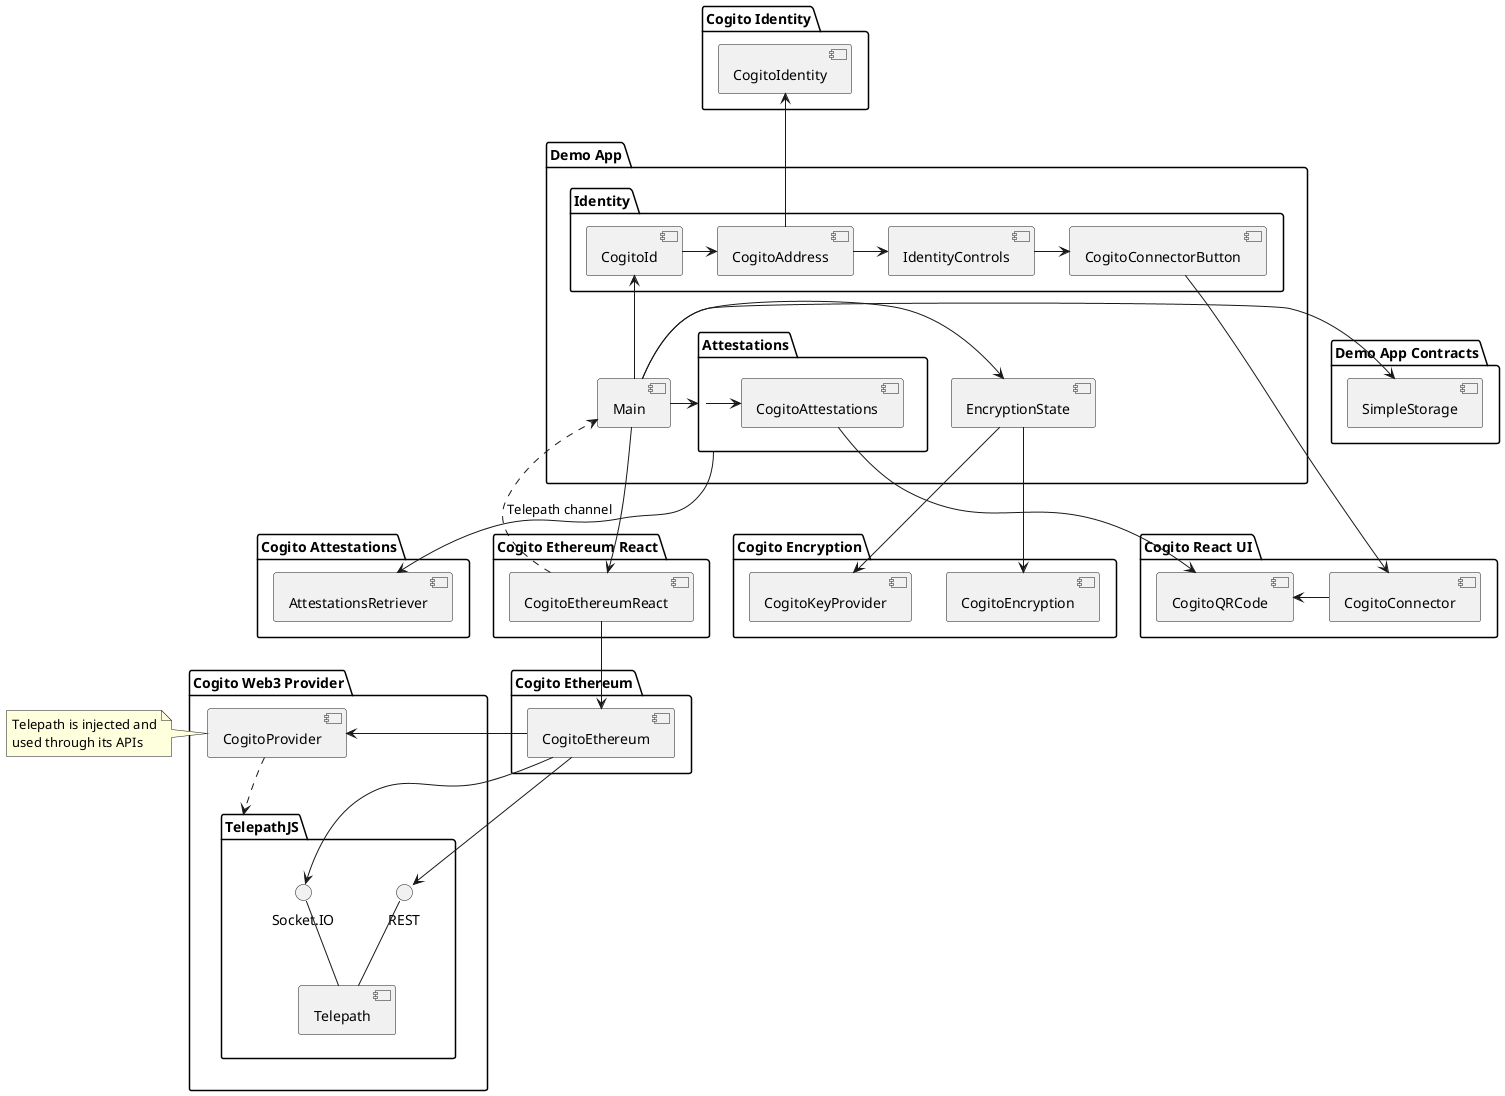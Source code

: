 @startuml

package "Cogito Attestations" {
  [AttestationsRetriever]
}

package "Cogito Encryption" {
  [CogitoEncryption]
  [CogitoKeyProvider]
}

package "Cogito Web3 Provider" {
  [CogitoProvider] ..> TelepathJS
}

note left of [CogitoProvider]
  Telepath is injected and
  used through its APIs
end note

package "TelepathJS" {
  () REST as TelepathREST
  () "Socket.IO" as TelepathSocketIO
  [Telepath] -u- TelepathREST
  [Telepath] -u- TelepathSocketIO
}

package "Cogito Ethereum" {
  [CogitoEthereum] -r-> CogitoProvider
  [CogitoEthereum] --> TelepathREST
  [CogitoEthereum] --> TelepathSocketIO
}

package "Cogito Ethereum React" {
  [CogitoEthereumReact] --> CogitoEthereum
}
package "Cogito Identity" {
  [CogitoIdentity]
}

package "Cogito React UI" {
  [CogitoConnector]
  [CogitoQRCode]
  [CogitoConnector] -> CogitoQRCode
}

package "Demo App Contracts" {
  [SimpleStorage]
}

package "Demo App" {
  [Main] --> CogitoEthereumReact
  CogitoEthereumReact ..> Main: Telepath channel
  [Main] -r-> SimpleStorage
  folder "Identity" {
    [CogitoConnectorButton] --> CogitoConnector
    [IdentityControls] -> CogitoConnectorButton
    [CogitoAddress] -u-> CogitoIdentity
    [CogitoAddress] -> IdentityControls
    [CogitoId] -> CogitoAddress
    [Main] -u-> CogitoId
  }
  folder "Attestations" {
    [Attestations] --> AttestationsRetriever
    [CogitoAttestations] --> CogitoQRCode
    Attestations -> [CogitoAttestations]
    [Main] -> Attestations
  }
  Main -> [EncryptionState]
  [EncryptionState] -d-> CogitoEncryption
  [EncryptionState] -d-> CogitoKeyProvider
}

@enduml
